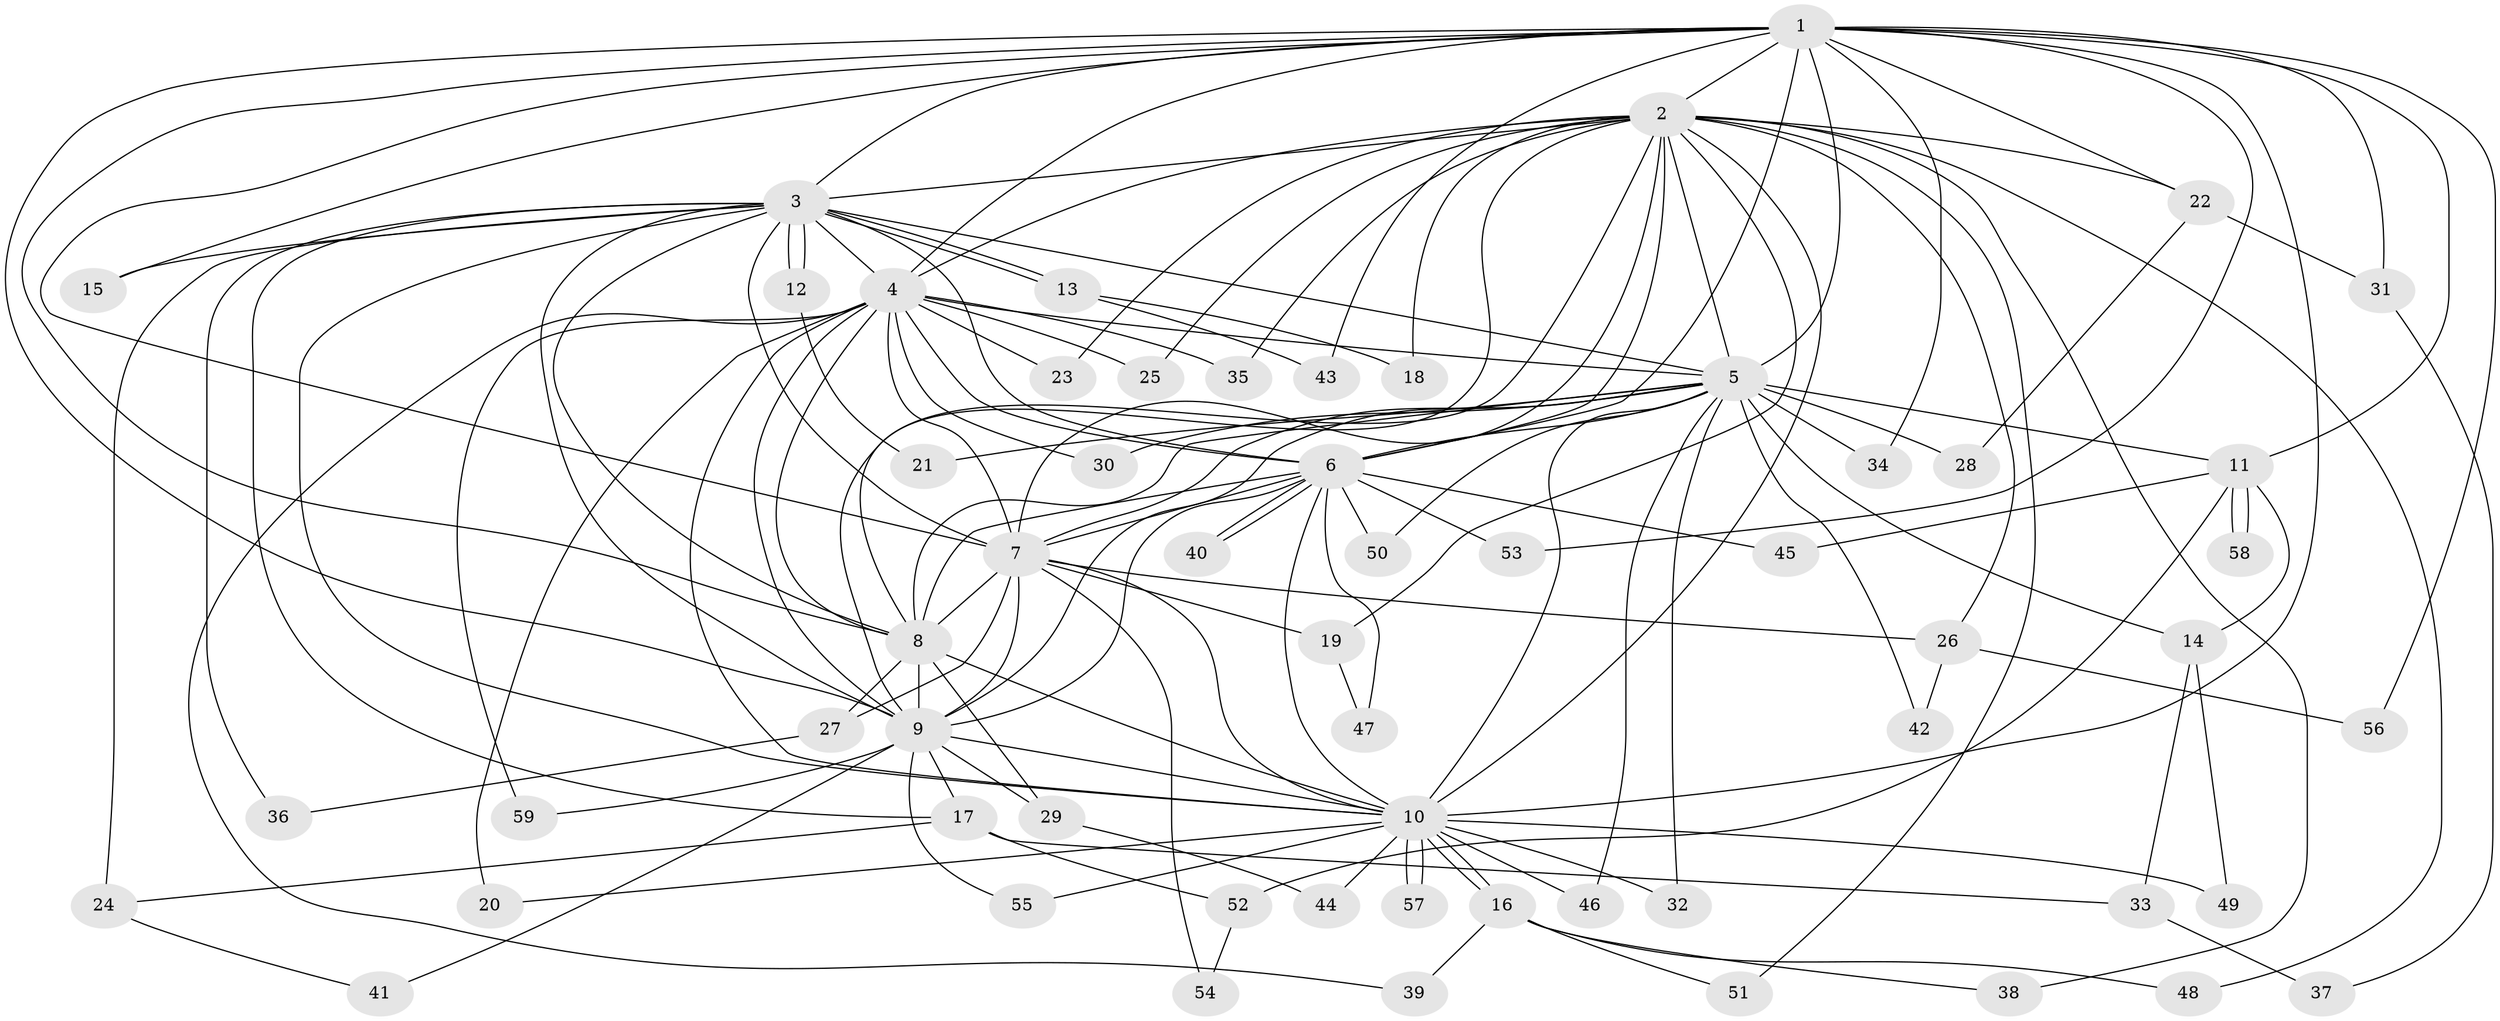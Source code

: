 // coarse degree distribution, {18: 0.02702702702702703, 14: 0.02702702702702703, 10: 0.08108108108108109, 7: 0.02702702702702703, 13: 0.02702702702702703, 5: 0.05405405405405406, 2: 0.43243243243243246, 3: 0.13513513513513514, 4: 0.08108108108108109, 8: 0.02702702702702703, 1: 0.08108108108108109}
// Generated by graph-tools (version 1.1) at 2025/49/03/04/25 22:49:30]
// undirected, 59 vertices, 143 edges
graph export_dot {
  node [color=gray90,style=filled];
  1;
  2;
  3;
  4;
  5;
  6;
  7;
  8;
  9;
  10;
  11;
  12;
  13;
  14;
  15;
  16;
  17;
  18;
  19;
  20;
  21;
  22;
  23;
  24;
  25;
  26;
  27;
  28;
  29;
  30;
  31;
  32;
  33;
  34;
  35;
  36;
  37;
  38;
  39;
  40;
  41;
  42;
  43;
  44;
  45;
  46;
  47;
  48;
  49;
  50;
  51;
  52;
  53;
  54;
  55;
  56;
  57;
  58;
  59;
  1 -- 2;
  1 -- 3;
  1 -- 4;
  1 -- 5;
  1 -- 6;
  1 -- 7;
  1 -- 8;
  1 -- 9;
  1 -- 10;
  1 -- 11;
  1 -- 15;
  1 -- 22;
  1 -- 31;
  1 -- 34;
  1 -- 43;
  1 -- 53;
  1 -- 56;
  2 -- 3;
  2 -- 4;
  2 -- 5;
  2 -- 6;
  2 -- 7;
  2 -- 8;
  2 -- 9;
  2 -- 10;
  2 -- 18;
  2 -- 19;
  2 -- 22;
  2 -- 23;
  2 -- 25;
  2 -- 26;
  2 -- 35;
  2 -- 38;
  2 -- 48;
  2 -- 51;
  3 -- 4;
  3 -- 5;
  3 -- 6;
  3 -- 7;
  3 -- 8;
  3 -- 9;
  3 -- 10;
  3 -- 12;
  3 -- 12;
  3 -- 13;
  3 -- 13;
  3 -- 15;
  3 -- 17;
  3 -- 24;
  3 -- 36;
  4 -- 5;
  4 -- 6;
  4 -- 7;
  4 -- 8;
  4 -- 9;
  4 -- 10;
  4 -- 20;
  4 -- 23;
  4 -- 25;
  4 -- 30;
  4 -- 35;
  4 -- 39;
  4 -- 59;
  5 -- 6;
  5 -- 7;
  5 -- 8;
  5 -- 9;
  5 -- 10;
  5 -- 11;
  5 -- 14;
  5 -- 21;
  5 -- 28;
  5 -- 30;
  5 -- 32;
  5 -- 34;
  5 -- 42;
  5 -- 46;
  5 -- 50;
  6 -- 7;
  6 -- 8;
  6 -- 9;
  6 -- 10;
  6 -- 40;
  6 -- 40;
  6 -- 45;
  6 -- 47;
  6 -- 50;
  6 -- 53;
  7 -- 8;
  7 -- 9;
  7 -- 10;
  7 -- 19;
  7 -- 26;
  7 -- 27;
  7 -- 54;
  8 -- 9;
  8 -- 10;
  8 -- 27;
  8 -- 29;
  9 -- 10;
  9 -- 17;
  9 -- 29;
  9 -- 41;
  9 -- 55;
  9 -- 59;
  10 -- 16;
  10 -- 16;
  10 -- 20;
  10 -- 32;
  10 -- 44;
  10 -- 46;
  10 -- 49;
  10 -- 55;
  10 -- 57;
  10 -- 57;
  11 -- 14;
  11 -- 45;
  11 -- 52;
  11 -- 58;
  11 -- 58;
  12 -- 21;
  13 -- 18;
  13 -- 43;
  14 -- 33;
  14 -- 49;
  16 -- 38;
  16 -- 39;
  16 -- 48;
  16 -- 51;
  17 -- 24;
  17 -- 33;
  17 -- 52;
  19 -- 47;
  22 -- 28;
  22 -- 31;
  24 -- 41;
  26 -- 42;
  26 -- 56;
  27 -- 36;
  29 -- 44;
  31 -- 37;
  33 -- 37;
  52 -- 54;
}
